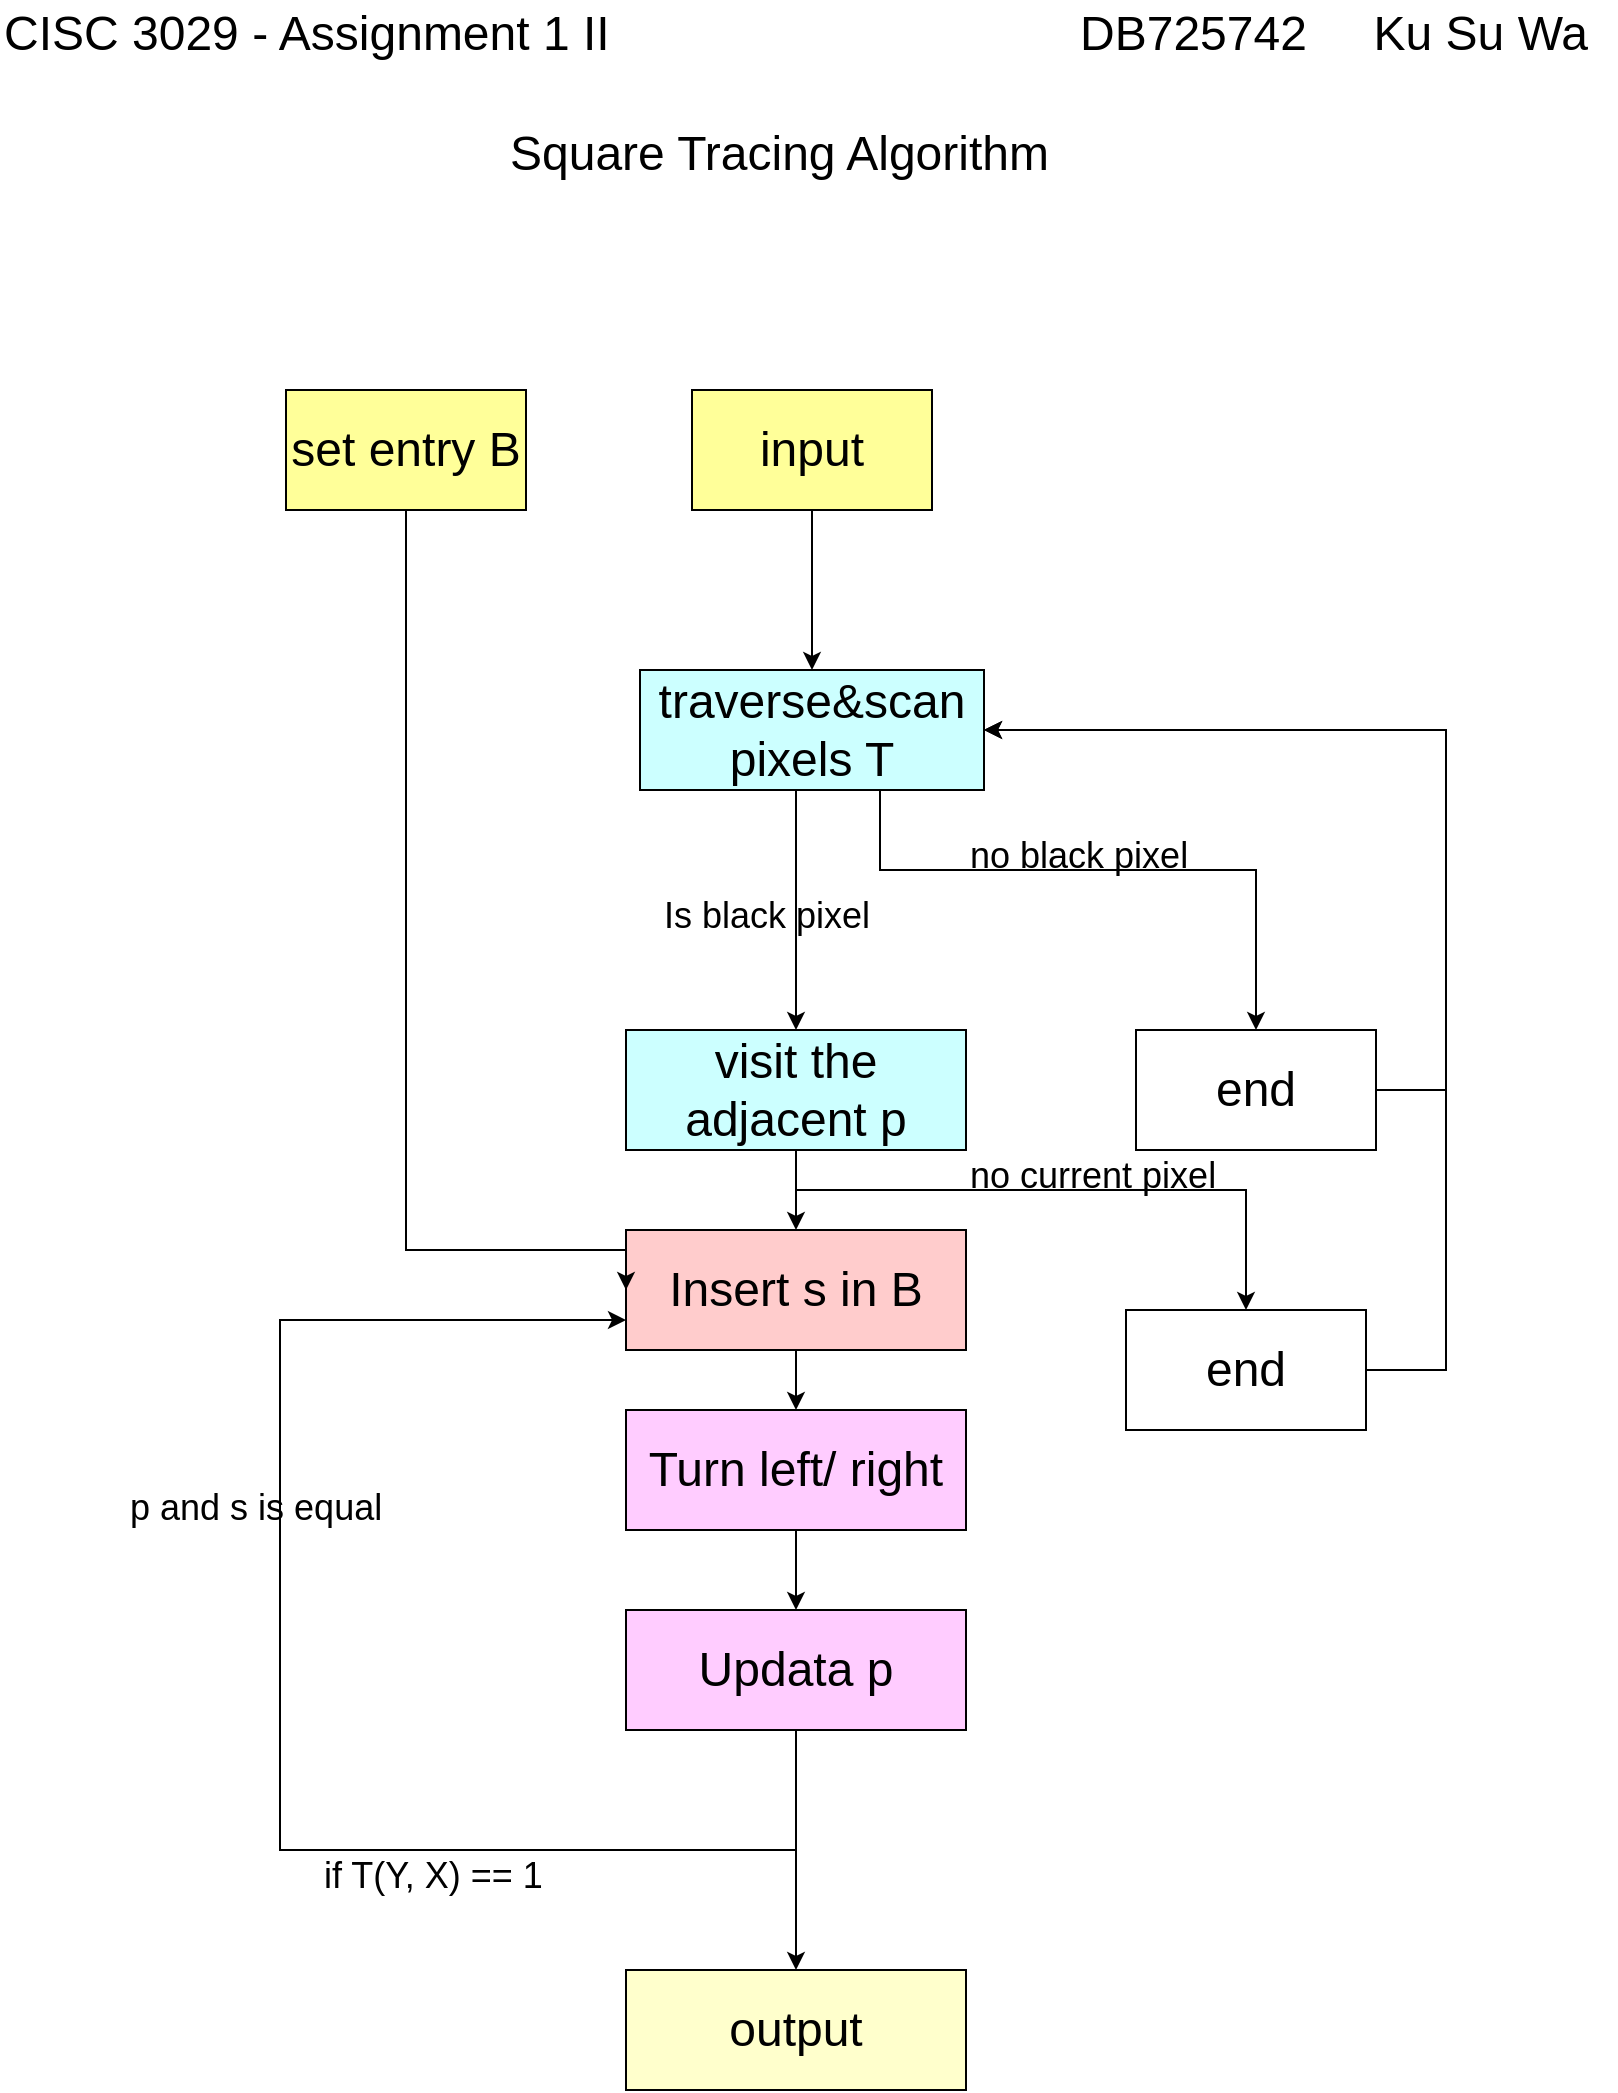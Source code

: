 <mxfile version="12.0.2" type="device" pages="1"><diagram id="fBTHp8CXdoOI-c22NVl2" name="Page-1"><mxGraphModel dx="1408" dy="790" grid="1" gridSize="10" guides="1" tooltips="1" connect="1" arrows="1" fold="1" page="1" pageScale="1" pageWidth="827" pageHeight="1169" math="0" shadow="0"><root><mxCell id="0"/><mxCell id="1" parent="0"/><mxCell id="x8GerZaT7nXgpyahdDII-3" value="" style="edgeStyle=orthogonalEdgeStyle;rounded=0;orthogonalLoop=1;jettySize=auto;html=1;" parent="1" source="x8GerZaT7nXgpyahdDII-1" target="x8GerZaT7nXgpyahdDII-2" edge="1"><mxGeometry relative="1" as="geometry"/></mxCell><mxCell id="x8GerZaT7nXgpyahdDII-1" value="&lt;font style=&quot;font-size: 24px&quot;&gt;input&lt;/font&gt;" style="rounded=0;whiteSpace=wrap;html=1;fillColor=#FFFF99;" parent="1" vertex="1"><mxGeometry x="356" y="205" width="120" height="60" as="geometry"/></mxCell><mxCell id="x8GerZaT7nXgpyahdDII-6" value="" style="edgeStyle=orthogonalEdgeStyle;rounded=0;orthogonalLoop=1;jettySize=auto;html=1;" parent="1" source="x8GerZaT7nXgpyahdDII-2" target="x8GerZaT7nXgpyahdDII-5" edge="1"><mxGeometry relative="1" as="geometry"><Array as="points"><mxPoint x="408" y="435"/><mxPoint x="408" y="435"/></Array></mxGeometry></mxCell><mxCell id="x8GerZaT7nXgpyahdDII-8" style="edgeStyle=orthogonalEdgeStyle;rounded=0;orthogonalLoop=1;jettySize=auto;html=1;" parent="1" source="x8GerZaT7nXgpyahdDII-2" target="x8GerZaT7nXgpyahdDII-9" edge="1"><mxGeometry relative="1" as="geometry"><mxPoint x="638" y="485" as="targetPoint"/><Array as="points"><mxPoint x="450" y="445"/><mxPoint x="638" y="445"/></Array></mxGeometry></mxCell><mxCell id="x8GerZaT7nXgpyahdDII-2" value="&lt;font style=&quot;font-size: 24px&quot;&gt;traverse&amp;amp;scan pixels T&lt;/font&gt;" style="rounded=0;whiteSpace=wrap;html=1;fillColor=#CCFFFF;" parent="1" vertex="1"><mxGeometry x="330" y="345" width="172" height="60" as="geometry"/></mxCell><mxCell id="x8GerZaT7nXgpyahdDII-14" style="edgeStyle=orthogonalEdgeStyle;rounded=0;orthogonalLoop=1;jettySize=auto;html=1;" parent="1" source="x8GerZaT7nXgpyahdDII-5" target="x8GerZaT7nXgpyahdDII-15" edge="1"><mxGeometry relative="1" as="geometry"><mxPoint x="633" y="675" as="targetPoint"/><Array as="points"><mxPoint x="408" y="605"/><mxPoint x="633" y="605"/></Array></mxGeometry></mxCell><mxCell id="NvlC0RO3AAirx0b3Ap27-5" style="edgeStyle=orthogonalEdgeStyle;rounded=0;orthogonalLoop=1;jettySize=auto;html=1;exitX=0.5;exitY=1;exitDx=0;exitDy=0;" edge="1" parent="1" source="x8GerZaT7nXgpyahdDII-5" target="x8GerZaT7nXgpyahdDII-11"><mxGeometry relative="1" as="geometry"/></mxCell><mxCell id="x8GerZaT7nXgpyahdDII-5" value="&lt;font style=&quot;font-size: 24px&quot;&gt;visit the adjacent p&lt;/font&gt;" style="rounded=0;whiteSpace=wrap;html=1;fillColor=#CCFFFF;" parent="1" vertex="1"><mxGeometry x="323" y="525" width="170" height="60" as="geometry"/></mxCell><mxCell id="x8GerZaT7nXgpyahdDII-18" value="" style="edgeStyle=orthogonalEdgeStyle;rounded=0;orthogonalLoop=1;jettySize=auto;html=1;" parent="1" source="x8GerZaT7nXgpyahdDII-11" target="x8GerZaT7nXgpyahdDII-17" edge="1"><mxGeometry relative="1" as="geometry"/></mxCell><mxCell id="x8GerZaT7nXgpyahdDII-11" value="&lt;font style=&quot;font-size: 24px&quot;&gt;Insert s in B&lt;/font&gt;" style="rounded=0;whiteSpace=wrap;html=1;fillColor=#FFCCCC;" parent="1" vertex="1"><mxGeometry x="323" y="625" width="170" height="60" as="geometry"/></mxCell><mxCell id="NvlC0RO3AAirx0b3Ap27-3" value="" style="edgeStyle=orthogonalEdgeStyle;rounded=0;orthogonalLoop=1;jettySize=auto;html=1;" edge="1" parent="1" source="x8GerZaT7nXgpyahdDII-17" target="NvlC0RO3AAirx0b3Ap27-2"><mxGeometry relative="1" as="geometry"/></mxCell><mxCell id="x8GerZaT7nXgpyahdDII-17" value="&lt;font style=&quot;font-size: 24px&quot;&gt;Turn left/ right&lt;/font&gt;" style="rounded=0;whiteSpace=wrap;html=1;fillColor=#FFCCFF;" parent="1" vertex="1"><mxGeometry x="323" y="715" width="170" height="60" as="geometry"/></mxCell><mxCell id="NvlC0RO3AAirx0b3Ap27-6" style="edgeStyle=orthogonalEdgeStyle;rounded=0;orthogonalLoop=1;jettySize=auto;html=1;entryX=0;entryY=0.75;entryDx=0;entryDy=0;" edge="1" parent="1" source="NvlC0RO3AAirx0b3Ap27-2" target="x8GerZaT7nXgpyahdDII-11"><mxGeometry relative="1" as="geometry"><Array as="points"><mxPoint x="408" y="935"/><mxPoint x="150" y="935"/><mxPoint x="150" y="670"/></Array></mxGeometry></mxCell><mxCell id="NvlC0RO3AAirx0b3Ap27-11" value="" style="edgeStyle=orthogonalEdgeStyle;rounded=0;orthogonalLoop=1;jettySize=auto;html=1;" edge="1" parent="1" source="NvlC0RO3AAirx0b3Ap27-2" target="NvlC0RO3AAirx0b3Ap27-10"><mxGeometry relative="1" as="geometry"/></mxCell><mxCell id="NvlC0RO3AAirx0b3Ap27-2" value="&lt;font style=&quot;font-size: 24px&quot;&gt;Updata p&lt;br&gt;&lt;/font&gt;" style="rounded=0;whiteSpace=wrap;html=1;fillColor=#FFCCFF;" vertex="1" parent="1"><mxGeometry x="323" y="815" width="170" height="60" as="geometry"/></mxCell><mxCell id="NvlC0RO3AAirx0b3Ap27-10" value="&lt;font style=&quot;font-size: 24px&quot;&gt;output&lt;br&gt;&lt;/font&gt;" style="rounded=0;whiteSpace=wrap;html=1;fillColor=#FFFFCC;" vertex="1" parent="1"><mxGeometry x="323" y="995" width="170" height="60" as="geometry"/></mxCell><mxCell id="x8GerZaT7nXgpyahdDII-13" style="edgeStyle=orthogonalEdgeStyle;rounded=0;orthogonalLoop=1;jettySize=auto;html=1;entryX=0;entryY=0.5;entryDx=0;entryDy=0;" parent="1" source="x8GerZaT7nXgpyahdDII-4" edge="1" target="x8GerZaT7nXgpyahdDII-11"><mxGeometry relative="1" as="geometry"><mxPoint x="323" y="695" as="targetPoint"/><Array as="points"><mxPoint x="213" y="635"/><mxPoint x="323" y="635"/></Array></mxGeometry></mxCell><mxCell id="x8GerZaT7nXgpyahdDII-4" value="&lt;font style=&quot;font-size: 24px&quot;&gt;set entry B&lt;/font&gt;" style="rounded=0;whiteSpace=wrap;html=1;fillColor=#FFFF99;" parent="1" vertex="1"><mxGeometry x="153" y="205" width="120" height="60" as="geometry"/></mxCell><mxCell id="x8GerZaT7nXgpyahdDII-10" style="edgeStyle=orthogonalEdgeStyle;rounded=0;orthogonalLoop=1;jettySize=auto;html=1;entryX=1;entryY=0.5;entryDx=0;entryDy=0;" parent="1" source="x8GerZaT7nXgpyahdDII-9" target="x8GerZaT7nXgpyahdDII-2" edge="1"><mxGeometry relative="1" as="geometry"><Array as="points"><mxPoint x="733" y="555"/><mxPoint x="733" y="375"/></Array></mxGeometry></mxCell><mxCell id="x8GerZaT7nXgpyahdDII-9" value="&lt;font style=&quot;font-size: 24px&quot;&gt;end&lt;/font&gt;" style="rounded=0;whiteSpace=wrap;html=1;" parent="1" vertex="1"><mxGeometry x="578" y="525" width="120" height="60" as="geometry"/></mxCell><mxCell id="x8GerZaT7nXgpyahdDII-16" style="edgeStyle=orthogonalEdgeStyle;rounded=0;orthogonalLoop=1;jettySize=auto;html=1;entryX=1;entryY=0.5;entryDx=0;entryDy=0;" parent="1" source="x8GerZaT7nXgpyahdDII-15" target="x8GerZaT7nXgpyahdDII-2" edge="1"><mxGeometry relative="1" as="geometry"><Array as="points"><mxPoint x="733" y="695"/><mxPoint x="733" y="375"/></Array></mxGeometry></mxCell><mxCell id="x8GerZaT7nXgpyahdDII-15" value="&lt;font style=&quot;font-size: 24px&quot;&gt;end&lt;/font&gt;" style="rounded=0;whiteSpace=wrap;html=1;" parent="1" vertex="1"><mxGeometry x="573" y="665" width="120" height="60" as="geometry"/></mxCell><mxCell id="x8GerZaT7nXgpyahdDII-19" value="&lt;font style=&quot;font-size: 18px&quot;&gt;no black pixel&lt;/font&gt;" style="text;html=1;resizable=0;points=[];autosize=1;align=left;verticalAlign=top;spacingTop=-4;" parent="1" vertex="1"><mxGeometry x="493" y="425" width="120" height="20" as="geometry"/></mxCell><mxCell id="x8GerZaT7nXgpyahdDII-20" value="&lt;font style=&quot;font-size: 18px&quot;&gt;Is black pixel&lt;/font&gt;" style="text;html=1;resizable=0;points=[];autosize=1;align=left;verticalAlign=top;spacingTop=-4;" parent="1" vertex="1"><mxGeometry x="340" y="455" width="120" height="20" as="geometry"/></mxCell><mxCell id="x8GerZaT7nXgpyahdDII-21" value="&lt;font style=&quot;font-size: 18px&quot;&gt;no current pixel&lt;/font&gt;" style="text;html=1;resizable=0;points=[];autosize=1;align=left;verticalAlign=top;spacingTop=-4;" parent="1" vertex="1"><mxGeometry x="493" y="585" width="140" height="20" as="geometry"/></mxCell><mxCell id="x8GerZaT7nXgpyahdDII-23" value="&lt;font style=&quot;font-size: 24px&quot;&gt;CISC 3029 - Assignment 1 II&lt;/font&gt;" style="text;html=1;resizable=0;points=[];autosize=1;align=left;verticalAlign=top;spacingTop=-4;" parent="1" vertex="1"><mxGeometry x="10" y="10" width="320" height="20" as="geometry"/></mxCell><mxCell id="x8GerZaT7nXgpyahdDII-24" value="&lt;font style=&quot;font-size: 24px&quot;&gt;Square Tracing Algorithm&lt;/font&gt;" style="text;html=1;resizable=0;points=[];autosize=1;align=left;verticalAlign=top;spacingTop=-4;" parent="1" vertex="1"><mxGeometry x="263" y="70" width="280" height="20" as="geometry"/></mxCell><mxCell id="x8GerZaT7nXgpyahdDII-25" value="&lt;font style=&quot;font-size: 24px&quot;&gt;DB725742&amp;nbsp; &amp;nbsp; &amp;nbsp;Ku Su Wa&lt;/font&gt;" style="text;html=1;resizable=0;points=[];autosize=1;align=left;verticalAlign=top;spacingTop=-4;" parent="1" vertex="1"><mxGeometry x="548" y="10" width="270" height="20" as="geometry"/></mxCell><mxCell id="NvlC0RO3AAirx0b3Ap27-7" value="&lt;font style=&quot;font-size: 18px&quot;&gt;if T(Y, X) == 1&lt;/font&gt;" style="text;html=1;resizable=0;points=[];autosize=1;align=left;verticalAlign=top;spacingTop=-4;" vertex="1" parent="1"><mxGeometry x="170" y="935" width="120" height="20" as="geometry"/></mxCell><mxCell id="NvlC0RO3AAirx0b3Ap27-8" value="&lt;font style=&quot;font-size: 18px&quot;&gt;p and s is equal&lt;br&gt;&lt;/font&gt;" style="text;html=1;resizable=0;points=[];autosize=1;align=left;verticalAlign=top;spacingTop=-4;" vertex="1" parent="1"><mxGeometry x="73" y="751" width="140" height="20" as="geometry"/></mxCell></root></mxGraphModel></diagram></mxfile>